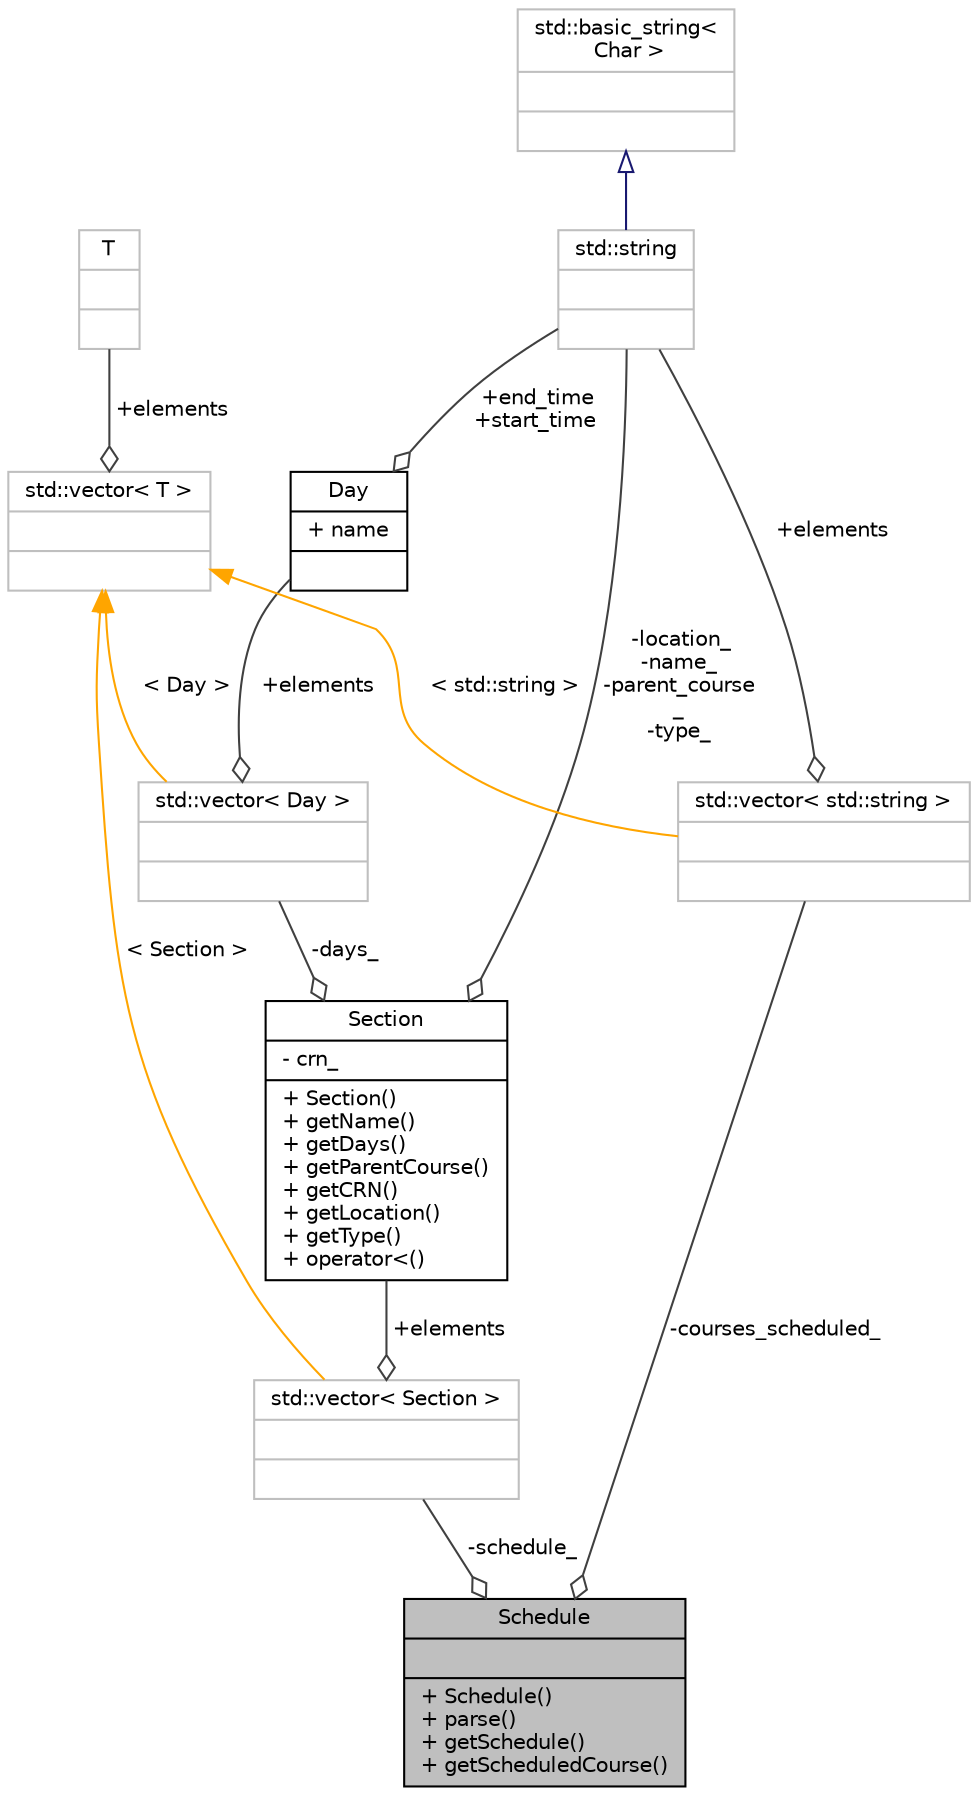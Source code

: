 digraph "Schedule"
{
 // LATEX_PDF_SIZE
  edge [fontname="Helvetica",fontsize="10",labelfontname="Helvetica",labelfontsize="10"];
  node [fontname="Helvetica",fontsize="10",shape=record];
  Node1 [label="{Schedule\n||+ Schedule()\l+ parse()\l+ getSchedule()\l+ getScheduledCourse()\l}",height=0.2,width=0.4,color="black", fillcolor="grey75", style="filled", fontcolor="black",tooltip=" "];
  Node2 -> Node1 [color="grey25",fontsize="10",style="solid",label=" -schedule_" ,arrowhead="odiamond",fontname="Helvetica"];
  Node2 [label="{std::vector\< Section \>\n||}",height=0.2,width=0.4,color="grey75", fillcolor="white", style="filled",tooltip=" "];
  Node3 -> Node2 [color="grey25",fontsize="10",style="solid",label=" +elements" ,arrowhead="odiamond",fontname="Helvetica"];
  Node3 [label="{Section\n|- crn_\l|+ Section()\l+ getName()\l+ getDays()\l+ getParentCourse()\l+ getCRN()\l+ getLocation()\l+ getType()\l+ operator\<()\l}",height=0.2,width=0.4,color="black", fillcolor="white", style="filled",URL="$classSection.html",tooltip=" "];
  Node4 -> Node3 [color="grey25",fontsize="10",style="solid",label=" -days_" ,arrowhead="odiamond",fontname="Helvetica"];
  Node4 [label="{std::vector\< Day \>\n||}",height=0.2,width=0.4,color="grey75", fillcolor="white", style="filled",tooltip=" "];
  Node5 -> Node4 [color="grey25",fontsize="10",style="solid",label=" +elements" ,arrowhead="odiamond",fontname="Helvetica"];
  Node5 [label="{Day\n|+ name\l|}",height=0.2,width=0.4,color="black", fillcolor="white", style="filled",URL="$structDay.html",tooltip=" "];
  Node6 -> Node5 [color="grey25",fontsize="10",style="solid",label=" +end_time\n+start_time" ,arrowhead="odiamond",fontname="Helvetica"];
  Node6 [label="{std::string\n||}",height=0.2,width=0.4,color="grey75", fillcolor="white", style="filled",tooltip=" "];
  Node7 -> Node6 [dir="back",color="midnightblue",fontsize="10",style="solid",arrowtail="onormal",fontname="Helvetica"];
  Node7 [label="{std::basic_string\<\l Char \>\n||}",height=0.2,width=0.4,color="grey75", fillcolor="white", style="filled",tooltip=" "];
  Node8 -> Node4 [dir="back",color="orange",fontsize="10",style="solid",label=" \< Day \>" ,fontname="Helvetica"];
  Node8 [label="{std::vector\< T \>\n||}",height=0.2,width=0.4,color="grey75", fillcolor="white", style="filled",tooltip=" "];
  Node9 -> Node8 [color="grey25",fontsize="10",style="solid",label=" +elements" ,arrowhead="odiamond",fontname="Helvetica"];
  Node9 [label="{T\n||}",height=0.2,width=0.4,color="grey75", fillcolor="white", style="filled",tooltip=" "];
  Node6 -> Node3 [color="grey25",fontsize="10",style="solid",label=" -location_\n-name_\n-parent_course\l_\n-type_" ,arrowhead="odiamond",fontname="Helvetica"];
  Node8 -> Node2 [dir="back",color="orange",fontsize="10",style="solid",label=" \< Section \>" ,fontname="Helvetica"];
  Node10 -> Node1 [color="grey25",fontsize="10",style="solid",label=" -courses_scheduled_" ,arrowhead="odiamond",fontname="Helvetica"];
  Node10 [label="{std::vector\< std::string \>\n||}",height=0.2,width=0.4,color="grey75", fillcolor="white", style="filled",tooltip=" "];
  Node6 -> Node10 [color="grey25",fontsize="10",style="solid",label=" +elements" ,arrowhead="odiamond",fontname="Helvetica"];
  Node8 -> Node10 [dir="back",color="orange",fontsize="10",style="solid",label=" \< std::string \>" ,fontname="Helvetica"];
}
